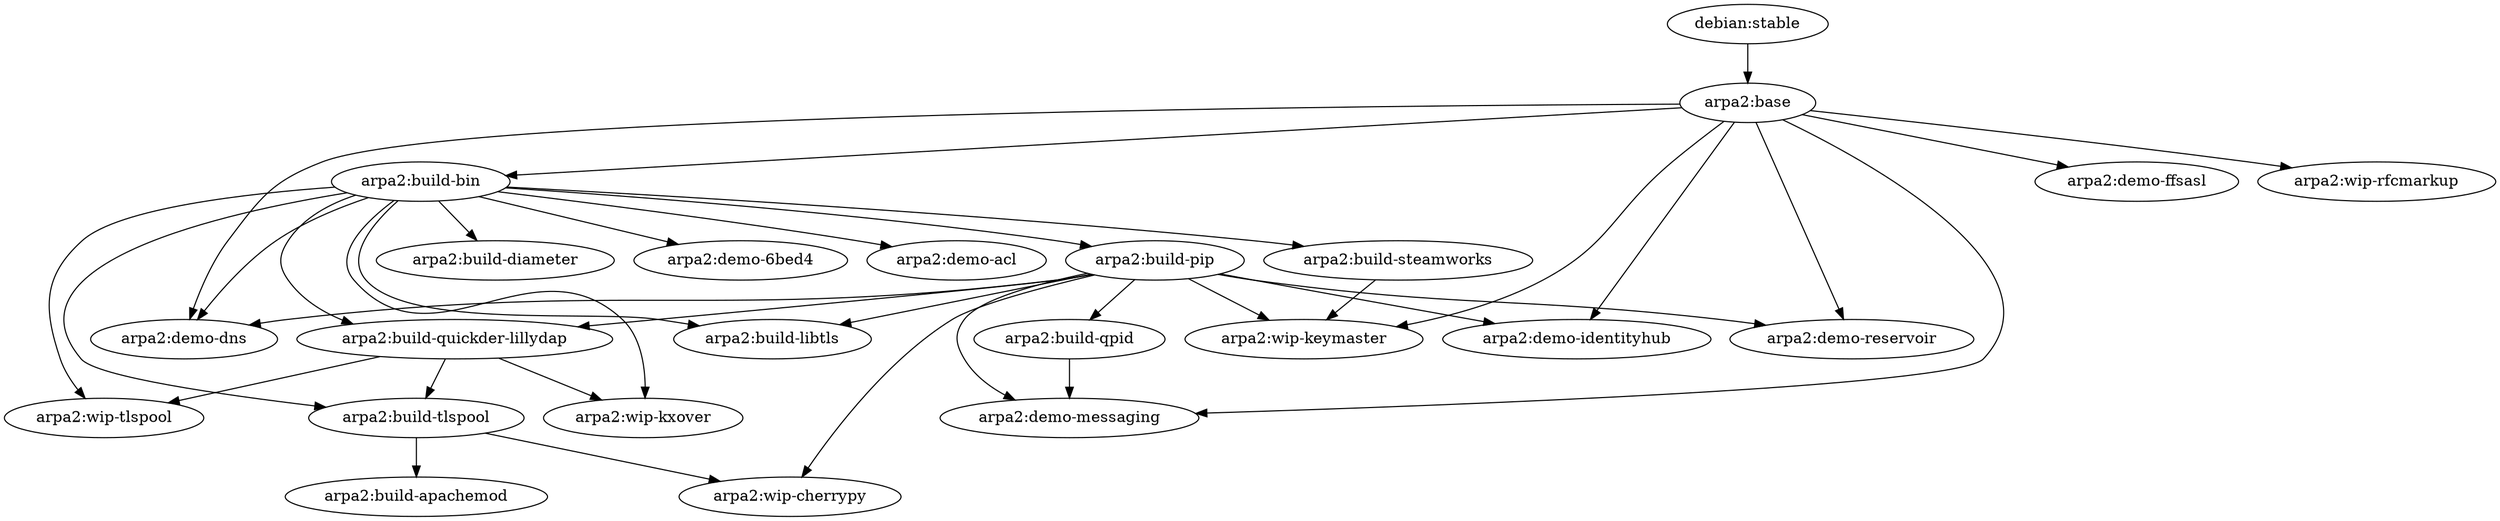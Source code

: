 digraph arpa2demo{
   "debian:stable" -> "arpa2:base"
   "arpa2:build-tlspool" -> "arpa2:build-apachemod"
   "arpa2:base" -> "arpa2:build-bin"
   "arpa2:build-bin" -> "arpa2:build-diameter"
   "arpa2:build-pip" -> "arpa2:build-libtls"
   "arpa2:build-bin" -> "arpa2:build-libtls"
   "arpa2:build-bin" -> "arpa2:build-pip"
   "arpa2:build-pip" -> "arpa2:build-qpid"
   "arpa2:build-pip" -> "arpa2:build-quickder-lillydap"
   "arpa2:build-bin" -> "arpa2:build-quickder-lillydap"
   "arpa2:build-bin" -> "arpa2:build-steamworks"
   "arpa2:build-quickder-lillydap" -> "arpa2:build-tlspool"
   "arpa2:build-bin" -> "arpa2:build-tlspool"
   "arpa2:build-bin" -> "arpa2:demo-6bed4"
   "arpa2:build-bin" -> "arpa2:demo-acl"
   "arpa2:build-bin" -> "arpa2:demo-dns"
   "arpa2:build-pip" -> "arpa2:demo-dns"
   "arpa2:base" -> "arpa2:demo-dns"
   "arpa2:base" -> "arpa2:demo-ffsasl"
   "arpa2:build-pip" -> "arpa2:demo-identityhub"
   "arpa2:base" -> "arpa2:demo-identityhub"
   "arpa2:build-qpid" -> "arpa2:demo-messaging"
   "arpa2:build-pip" -> "arpa2:demo-messaging"
   "arpa2:base" -> "arpa2:demo-messaging"
   "arpa2:build-pip" -> "arpa2:demo-reservoir"
   "arpa2:base" -> "arpa2:demo-reservoir"
   "arpa2:build-pip" -> "arpa2:wip-cherrypy"
   "arpa2:build-tlspool" -> "arpa2:wip-cherrypy"
   "arpa2:build-steamworks" -> "arpa2:wip-keymaster"
   "arpa2:build-pip" -> "arpa2:wip-keymaster"
   "arpa2:base" -> "arpa2:wip-keymaster"
   "arpa2:build-quickder-lillydap" -> "arpa2:wip-kxover"
   "arpa2:build-bin" -> "arpa2:wip-kxover"
   "arpa2:base" -> "arpa2:wip-rfcmarkup"
   "arpa2:build-quickder-lillydap" -> "arpa2:wip-tlspool"
   "arpa2:build-bin" -> "arpa2:wip-tlspool"
}
